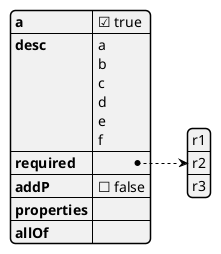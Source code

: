 {
  "sha1": "bl1gocstjadq26cd66kosj0lynae68b",
  "insertion": {
    "when": "2024-05-30T20:48:22.110Z",
    "url": "https://github.com/plantuml/plantuml/issues/1334",
    "user": "plantuml@gmail.com"
  }
}
@startjson
{
    "a": true,
    "desc": "a\\nb\\nc\\nd\\ne\\nf",
    "required": [
        "r1",
        "r2",
        "r3"
    ],
    "addP": false,
    "properties": "",
    "allOf": ""
}
@endjson
